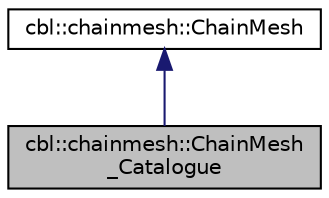 digraph "cbl::chainmesh::ChainMesh_Catalogue"
{
  edge [fontname="Helvetica",fontsize="10",labelfontname="Helvetica",labelfontsize="10"];
  node [fontname="Helvetica",fontsize="10",shape=record];
  Node0 [label="cbl::chainmesh::ChainMesh\l_Catalogue",height=0.2,width=0.4,color="black", fillcolor="grey75", style="filled", fontcolor="black"];
  Node1 -> Node0 [dir="back",color="midnightblue",fontsize="10",style="solid",fontname="Helvetica"];
  Node1 [label="cbl::chainmesh::ChainMesh",height=0.2,width=0.4,color="black", fillcolor="white", style="filled",URL="$d9/d52/classcbl_1_1chainmesh_1_1ChainMesh.html",tooltip="The class ChainMesh. "];
}
